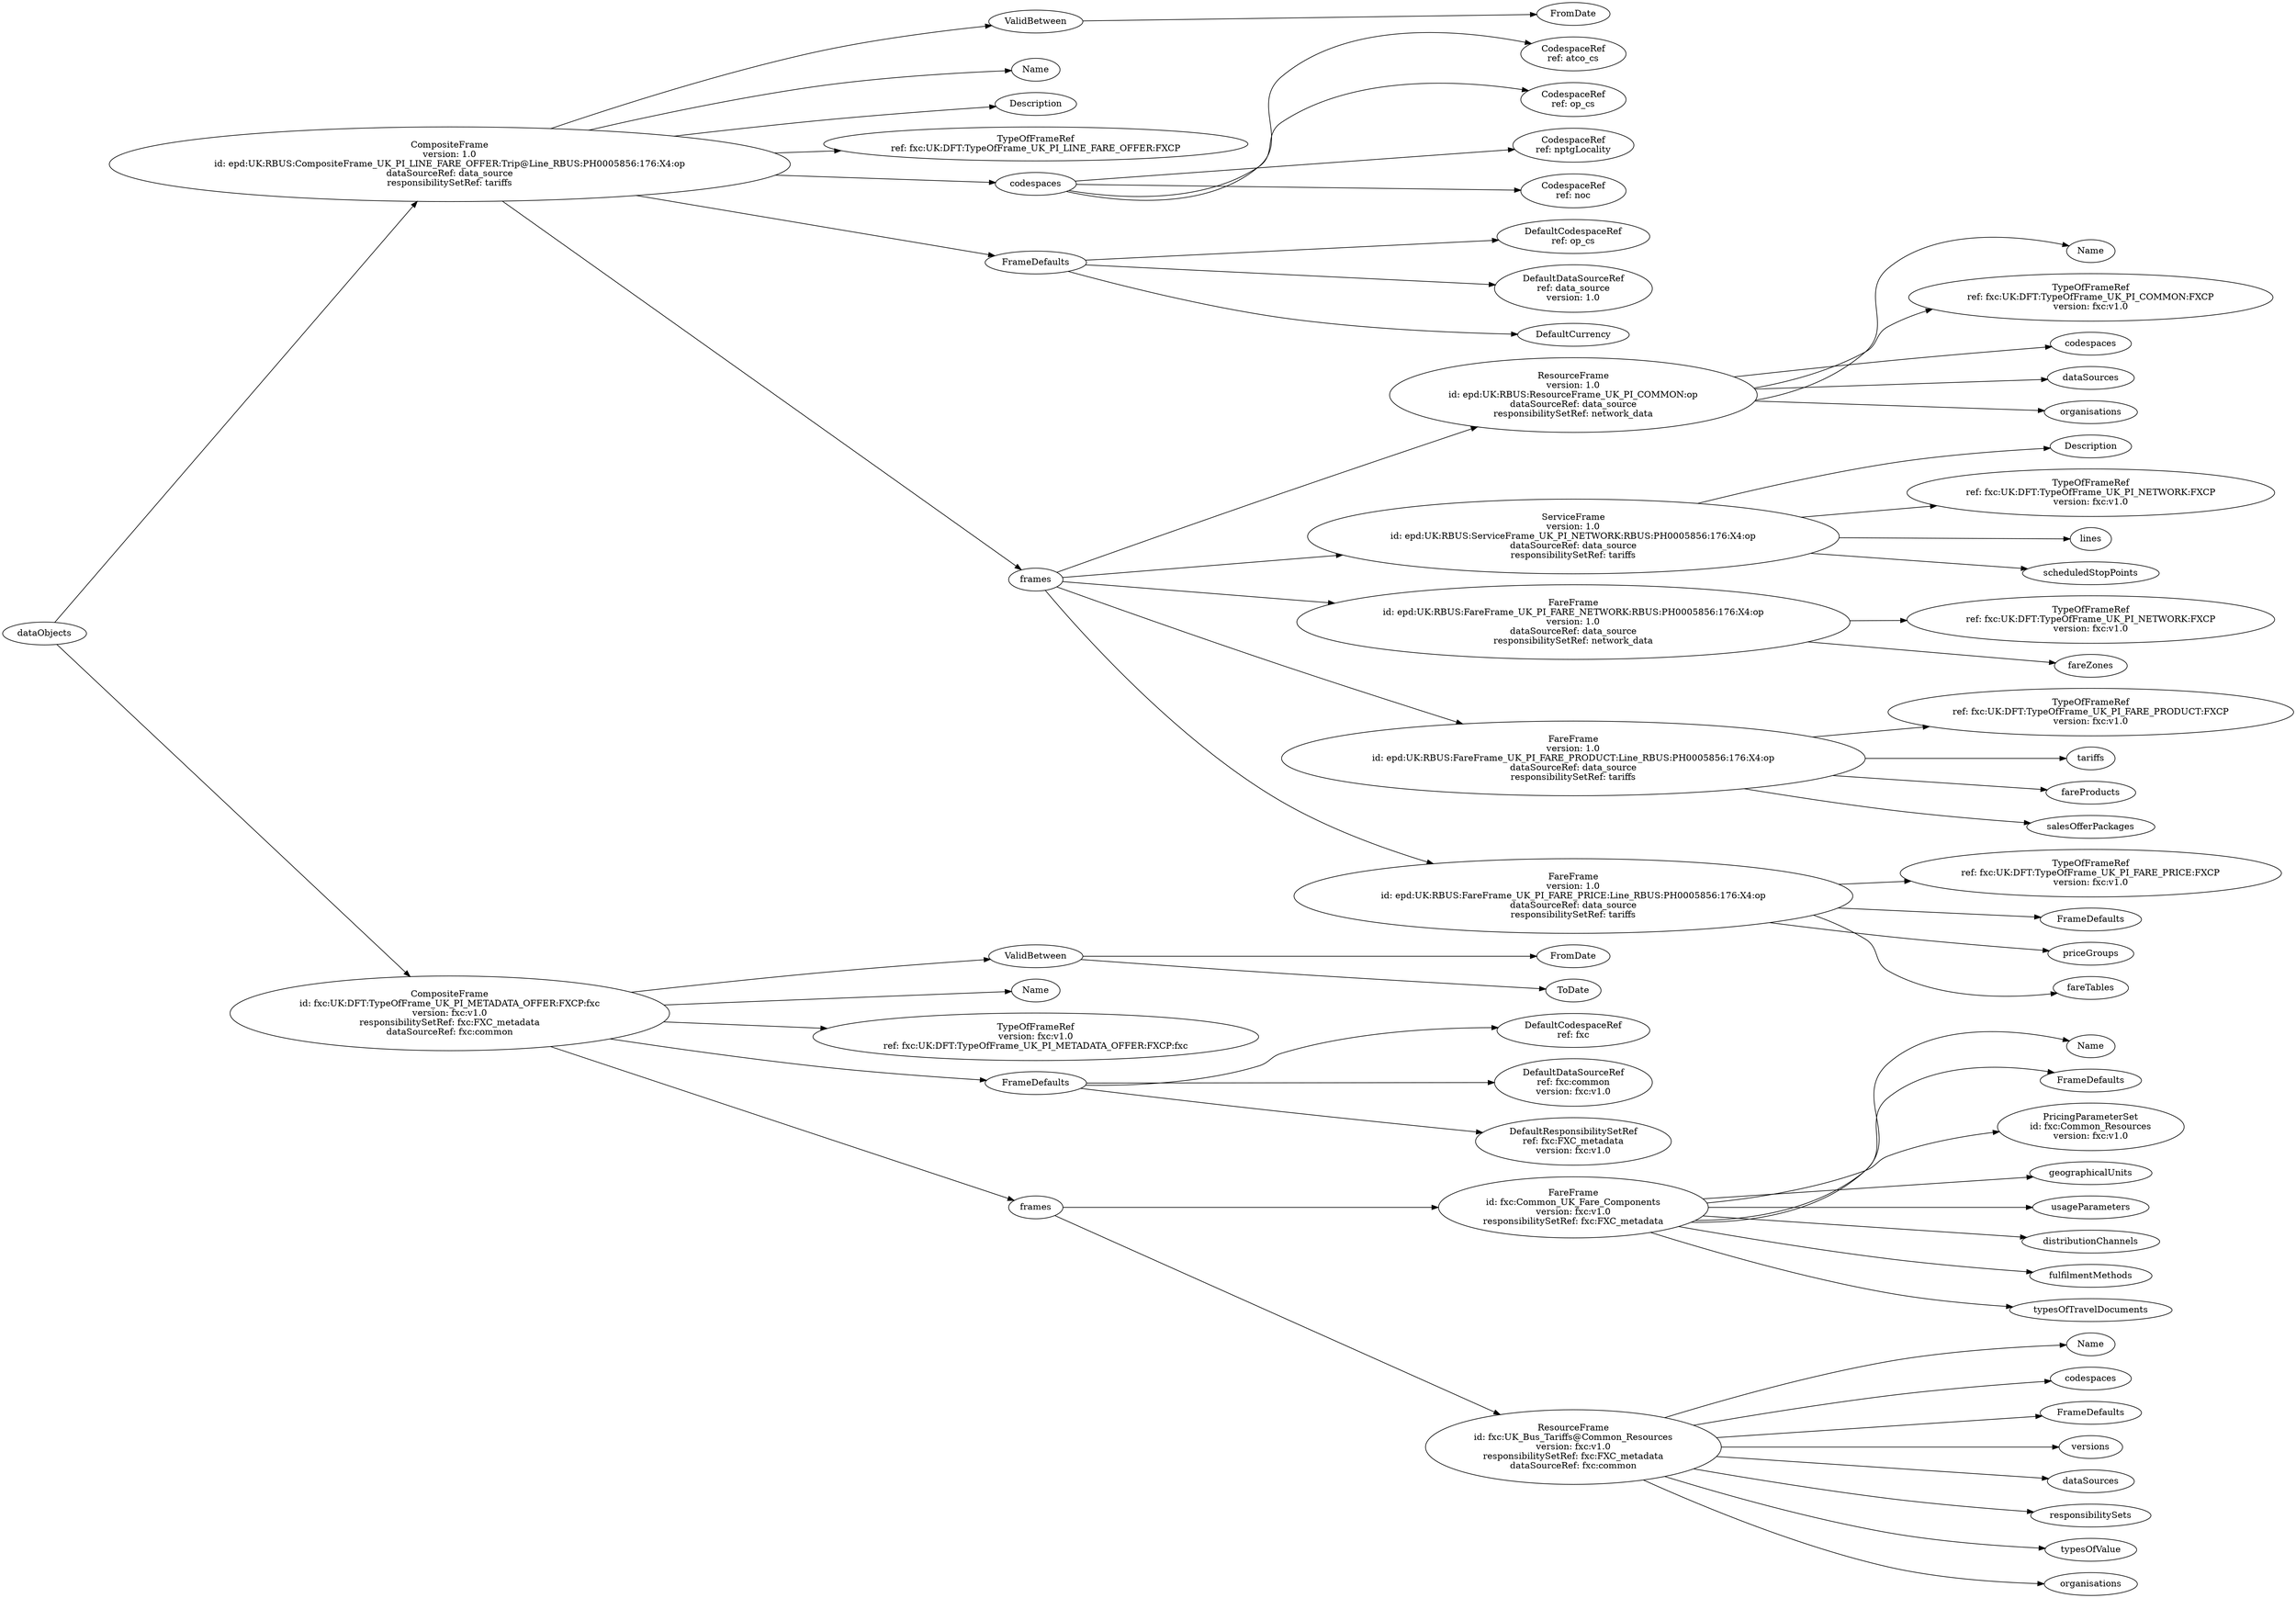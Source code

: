 digraph {
	137382273024912 [label=dataObjects
]
	137382273025104 [label="CompositeFrame
version: 1.0
id: epd:UK:RBUS:CompositeFrame_UK_PI_LINE_FARE_OFFER:Trip@Line_RBUS:PH0005856:176:X4:op
dataSourceRef: data_source
responsibilitySetRef: tariffs"]
	137382273024912 -> 137382273025104
	137382273025232 [label=ValidBetween
]
	137382273025104 -> 137382273025232
	137382273025424 [label=FromDate
]
	137382273025232 -> 137382273025424
	137382273025680 [label=Name
]
	137382273025104 -> 137382273025680
	137382273025936 [label=Description
]
	137382273025104 -> 137382273025936
	137382273026192 [label="TypeOfFrameRef
ref: fxc:UK:DFT:TypeOfFrame_UK_PI_LINE_FARE_OFFER:FXCP"]
	137382273025104 -> 137382273026192
	137382273026384 [label=codespaces
]
	137382273025104 -> 137382273026384
	137382273026576 [label="CodespaceRef
ref: atco_cs"]
	137382273026384 -> 137382273026576
	137382273026704 [label="CodespaceRef
ref: op_cs"]
	137382273026384 -> 137382273026704
	137382273026832 [label="CodespaceRef
ref: nptgLocality"]
	137382273026384 -> 137382273026832
	137382273026960 [label="CodespaceRef
ref: noc"]
	137382273026384 -> 137382273026960
	137382273027152 [label=FrameDefaults
]
	137382273025104 -> 137382273027152
	137382273027344 [label="DefaultCodespaceRef
ref: op_cs"]
	137382273027152 -> 137382273027344
	137382273027472 [label="DefaultDataSourceRef
ref: data_source
version: 1.0"]
	137382273027152 -> 137382273027472
	137382273027600 [label=DefaultCurrency
]
	137382273027152 -> 137382273027600
	137382273027856 [label=frames
]
	137382273025104 -> 137382273027856
	137382273028048 [label="ResourceFrame
version: 1.0
id: epd:UK:RBUS:ResourceFrame_UK_PI_COMMON:op
dataSourceRef: data_source
responsibilitySetRef: network_data"]
	137382273027856 -> 137382273028048
	137382273028176 [label=Name
]
	137382273028048 -> 137382273028176
	137382273028432 [label="TypeOfFrameRef
ref: fxc:UK:DFT:TypeOfFrame_UK_PI_COMMON:FXCP
version: fxc:v1.0"]
	137382273028048 -> 137382273028432
	137382273028560 [label=codespaces
]
	137382273028048 -> 137382273028560
	137382273030032 [label=dataSources
]
	137382273028048 -> 137382273030032
	137382273030608 [label=organisations
]
	137382273028048 -> 137382273030608
	137382273031504 [label="ServiceFrame
version: 1.0
id: epd:UK:RBUS:ServiceFrame_UK_PI_NETWORK:RBUS:PH0005856:176:X4:op
dataSourceRef: data_source
responsibilitySetRef: tariffs"]
	137382273027856 -> 137382273031504
	137382273031632 [label=Description
]
	137382273031504 -> 137382273031632
	137382273031888 [label="TypeOfFrameRef
ref: fxc:UK:DFT:TypeOfFrame_UK_PI_NETWORK:FXCP
version: fxc:v1.0"]
	137382273031504 -> 137382273031888
	137382273032016 [label=lines
]
	137382273031504 -> 137382273032016
	137382273033808 [label=scheduledStopPoints
]
	137382273031504 -> 137382273033808
	137382271301136 [label="FareFrame
id: epd:UK:RBUS:FareFrame_UK_PI_FARE_NETWORK:RBUS:PH0005856:176:X4:op
version: 1.0
dataSourceRef: data_source
responsibilitySetRef: network_data"]
	137382273027856 -> 137382271301136
	137382271301264 [label="TypeOfFrameRef
ref: fxc:UK:DFT:TypeOfFrame_UK_PI_NETWORK:FXCP
version: fxc:v1.0"]
	137382271301136 -> 137382271301264
	137382271301392 [label=fareZones
]
	137382271301136 -> 137382271301392
	137382271333328 [label="FareFrame
version: 1.0
id: epd:UK:RBUS:FareFrame_UK_PI_FARE_PRODUCT:Line_RBUS:PH0005856:176:X4:op
dataSourceRef: data_source
responsibilitySetRef: tariffs"]
	137382273027856 -> 137382271333328
	137382271333456 [label="TypeOfFrameRef
ref: fxc:UK:DFT:TypeOfFrame_UK_PI_FARE_PRODUCT:FXCP
version: fxc:v1.0"]
	137382271333328 -> 137382271333456
	137382271333584 [label=tariffs
]
	137382271333328 -> 137382271333584
	137382271575312 [label=fareProducts
]
	137382271333328 -> 137382271575312
	137382271576528 [label=salesOfferPackages
]
	137382271333328 -> 137382271576528
	137382271581712 [label="FareFrame
version: 1.0
id: epd:UK:RBUS:FareFrame_UK_PI_FARE_PRICE:Line_RBUS:PH0005856:176:X4:op
dataSourceRef: data_source
responsibilitySetRef: tariffs"]
	137382273027856 -> 137382271581712
	137382271581840 [label="TypeOfFrameRef
ref: fxc:UK:DFT:TypeOfFrame_UK_PI_FARE_PRICE:FXCP
version: fxc:v1.0"]
	137382271581712 -> 137382271581840
	137382271581968 [label=FrameDefaults
]
	137382271581712 -> 137382271581968
	137382271582480 [label=priceGroups
]
	137382271581712 -> 137382271582480
	137382271585488 [label=fareTables
]
	137382271581712 -> 137382271585488
	137382271875920 [label="CompositeFrame
id: fxc:UK:DFT:TypeOfFrame_UK_PI_METADATA_OFFER:FXCP:fxc
version: fxc:v1.0
responsibilitySetRef: fxc:FXC_metadata
dataSourceRef: fxc:common"]
	137382273024912 -> 137382271875920
	137382271876048 [label=ValidBetween
]
	137382271875920 -> 137382271876048
	137382271876240 [label=FromDate
]
	137382271876048 -> 137382271876240
	137382271876496 [label=ToDate
]
	137382271876048 -> 137382271876496
	137382271876752 [label=Name
]
	137382271875920 -> 137382271876752
	137382271877008 [label="TypeOfFrameRef
version: fxc:v1.0
ref: fxc:UK:DFT:TypeOfFrame_UK_PI_METADATA_OFFER:FXCP:fxc"]
	137382271875920 -> 137382271877008
	137382271877200 [label=FrameDefaults
]
	137382271875920 -> 137382271877200
	137382271877392 [label="DefaultCodespaceRef
ref: fxc"]
	137382271877200 -> 137382271877392
	137382271877520 [label="DefaultDataSourceRef
ref: fxc:common
version: fxc:v1.0"]
	137382271877200 -> 137382271877520
	137382271877648 [label="DefaultResponsibilitySetRef
ref: fxc:FXC_metadata
version: fxc:v1.0"]
	137382271877200 -> 137382271877648
	137382271877776 [label=frames
]
	137382271875920 -> 137382271877776
	137382271877968 [label="FareFrame
id: fxc:Common_UK_Fare_Components
version: fxc:v1.0
responsibilitySetRef: fxc:FXC_metadata"]
	137382271877776 -> 137382271877968
	137382271878096 [label=Name
]
	137382271877968 -> 137382271878096
	137382271878352 [label=FrameDefaults
]
	137382271877968 -> 137382271878352
	137382271878928 [label="PricingParameterSet
id: fxc:Common_Resources
version: fxc:v1.0"]
	137382271877968 -> 137382271878928
	137382271881040 [label=geographicalUnits
]
	137382271877968 -> 137382271881040
	137382271882384 [label=usageParameters
]
	137382271877968 -> 137382271882384
	137382271888976 [label=distributionChannels
]
	137382271877968 -> 137382271888976
	137382271899984 [label=fulfilmentMethods
]
	137382271877968 -> 137382271899984
	137382271928592 [label=typesOfTravelDocuments
]
	137382271877968 -> 137382271928592
	137382271935696 [label="ResourceFrame
id: fxc:UK_Bus_Tariffs@Common_Resources
version: fxc:v1.0
responsibilitySetRef: fxc:FXC_metadata
dataSourceRef: fxc:common"]
	137382271877776 -> 137382271935696
	137382271935824 [label=Name
]
	137382271935696 -> 137382271935824
	137382271936080 [label=codespaces
]
	137382271935696 -> 137382271936080
	137382271943568 [label=FrameDefaults
]
	137382271935696 -> 137382271943568
	137382271946512 [label=versions
]
	137382271935696 -> 137382271946512
	137382271947344 [label=dataSources
]
	137382271935696 -> 137382271947344
	137382271947984 [label=responsibilitySets
]
	137382271935696 -> 137382271947984
	137382271949648 [label=typesOfValue
]
	137382271935696 -> 137382271949648
	137382272023760 [label=organisations
]
	137382271935696 -> 137382272023760
	rankdir=LR
}
